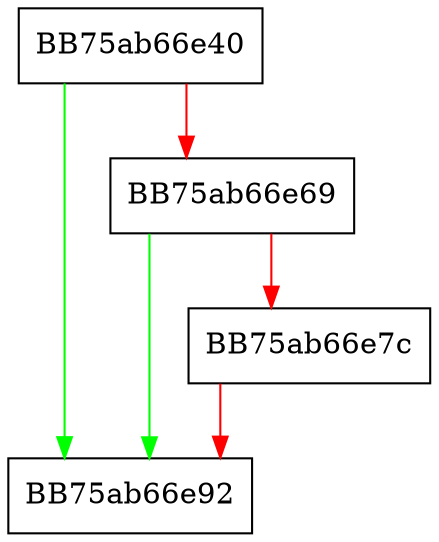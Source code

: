 digraph ReadSQLite {
  node [shape="box"];
  graph [splines=ortho];
  BB75ab66e40 -> BB75ab66e92 [color="green"];
  BB75ab66e40 -> BB75ab66e69 [color="red"];
  BB75ab66e69 -> BB75ab66e92 [color="green"];
  BB75ab66e69 -> BB75ab66e7c [color="red"];
  BB75ab66e7c -> BB75ab66e92 [color="red"];
}